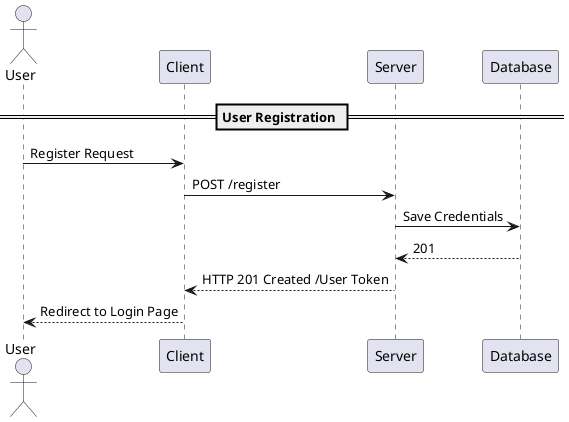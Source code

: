 @startuml


actor User
participant Client
participant Server
participant Database
 
== User Registration ==

User -> Client : Register Request
Client -> Server : POST /register
Server -> Database : Save Credentials
Database --> Server : 201
Server --> Client : HTTP 201 Created /User Token
Client --> User : Redirect to Login Page


@enduml